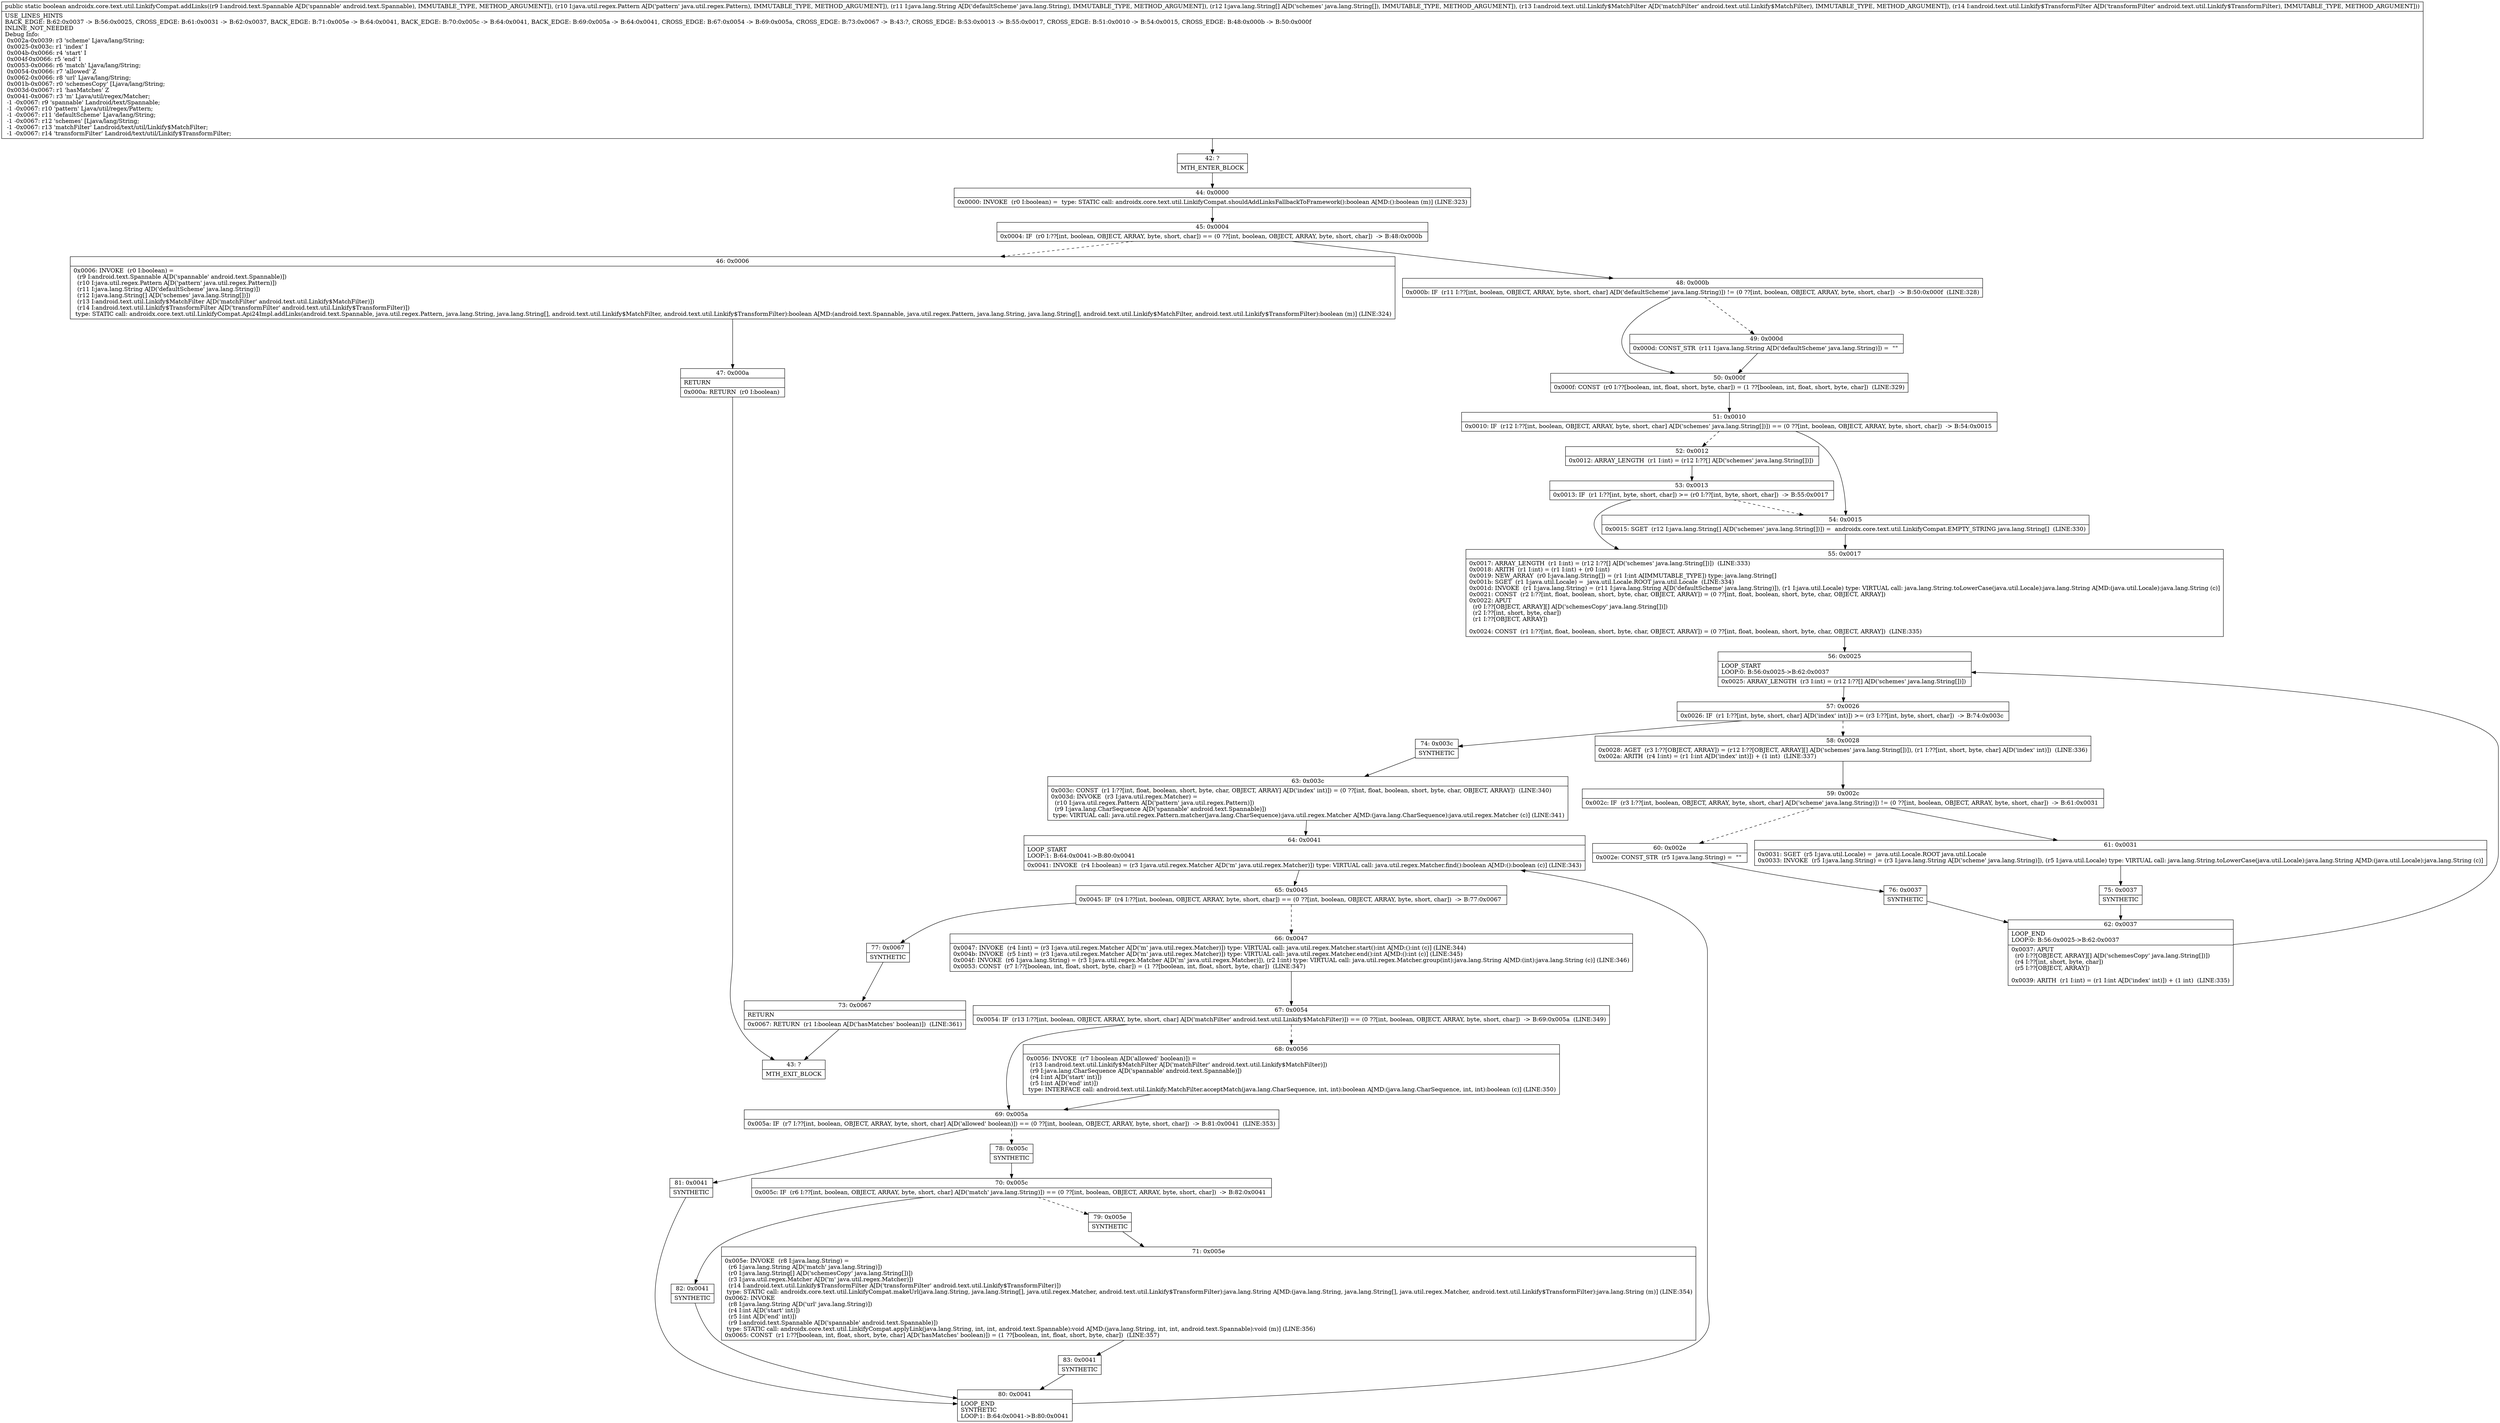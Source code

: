 digraph "CFG forandroidx.core.text.util.LinkifyCompat.addLinks(Landroid\/text\/Spannable;Ljava\/util\/regex\/Pattern;Ljava\/lang\/String;[Ljava\/lang\/String;Landroid\/text\/util\/Linkify$MatchFilter;Landroid\/text\/util\/Linkify$TransformFilter;)Z" {
Node_42 [shape=record,label="{42\:\ ?|MTH_ENTER_BLOCK\l}"];
Node_44 [shape=record,label="{44\:\ 0x0000|0x0000: INVOKE  (r0 I:boolean) =  type: STATIC call: androidx.core.text.util.LinkifyCompat.shouldAddLinksFallbackToFramework():boolean A[MD:():boolean (m)] (LINE:323)\l}"];
Node_45 [shape=record,label="{45\:\ 0x0004|0x0004: IF  (r0 I:??[int, boolean, OBJECT, ARRAY, byte, short, char]) == (0 ??[int, boolean, OBJECT, ARRAY, byte, short, char])  \-\> B:48:0x000b \l}"];
Node_46 [shape=record,label="{46\:\ 0x0006|0x0006: INVOKE  (r0 I:boolean) = \l  (r9 I:android.text.Spannable A[D('spannable' android.text.Spannable)])\l  (r10 I:java.util.regex.Pattern A[D('pattern' java.util.regex.Pattern)])\l  (r11 I:java.lang.String A[D('defaultScheme' java.lang.String)])\l  (r12 I:java.lang.String[] A[D('schemes' java.lang.String[])])\l  (r13 I:android.text.util.Linkify$MatchFilter A[D('matchFilter' android.text.util.Linkify$MatchFilter)])\l  (r14 I:android.text.util.Linkify$TransformFilter A[D('transformFilter' android.text.util.Linkify$TransformFilter)])\l type: STATIC call: androidx.core.text.util.LinkifyCompat.Api24Impl.addLinks(android.text.Spannable, java.util.regex.Pattern, java.lang.String, java.lang.String[], android.text.util.Linkify$MatchFilter, android.text.util.Linkify$TransformFilter):boolean A[MD:(android.text.Spannable, java.util.regex.Pattern, java.lang.String, java.lang.String[], android.text.util.Linkify$MatchFilter, android.text.util.Linkify$TransformFilter):boolean (m)] (LINE:324)\l}"];
Node_47 [shape=record,label="{47\:\ 0x000a|RETURN\l|0x000a: RETURN  (r0 I:boolean) \l}"];
Node_43 [shape=record,label="{43\:\ ?|MTH_EXIT_BLOCK\l}"];
Node_48 [shape=record,label="{48\:\ 0x000b|0x000b: IF  (r11 I:??[int, boolean, OBJECT, ARRAY, byte, short, char] A[D('defaultScheme' java.lang.String)]) != (0 ??[int, boolean, OBJECT, ARRAY, byte, short, char])  \-\> B:50:0x000f  (LINE:328)\l}"];
Node_49 [shape=record,label="{49\:\ 0x000d|0x000d: CONST_STR  (r11 I:java.lang.String A[D('defaultScheme' java.lang.String)]) =  \"\" \l}"];
Node_50 [shape=record,label="{50\:\ 0x000f|0x000f: CONST  (r0 I:??[boolean, int, float, short, byte, char]) = (1 ??[boolean, int, float, short, byte, char])  (LINE:329)\l}"];
Node_51 [shape=record,label="{51\:\ 0x0010|0x0010: IF  (r12 I:??[int, boolean, OBJECT, ARRAY, byte, short, char] A[D('schemes' java.lang.String[])]) == (0 ??[int, boolean, OBJECT, ARRAY, byte, short, char])  \-\> B:54:0x0015 \l}"];
Node_52 [shape=record,label="{52\:\ 0x0012|0x0012: ARRAY_LENGTH  (r1 I:int) = (r12 I:??[] A[D('schemes' java.lang.String[])]) \l}"];
Node_53 [shape=record,label="{53\:\ 0x0013|0x0013: IF  (r1 I:??[int, byte, short, char]) \>= (r0 I:??[int, byte, short, char])  \-\> B:55:0x0017 \l}"];
Node_55 [shape=record,label="{55\:\ 0x0017|0x0017: ARRAY_LENGTH  (r1 I:int) = (r12 I:??[] A[D('schemes' java.lang.String[])])  (LINE:333)\l0x0018: ARITH  (r1 I:int) = (r1 I:int) + (r0 I:int) \l0x0019: NEW_ARRAY  (r0 I:java.lang.String[]) = (r1 I:int A[IMMUTABLE_TYPE]) type: java.lang.String[] \l0x001b: SGET  (r1 I:java.util.Locale) =  java.util.Locale.ROOT java.util.Locale  (LINE:334)\l0x001d: INVOKE  (r1 I:java.lang.String) = (r11 I:java.lang.String A[D('defaultScheme' java.lang.String)]), (r1 I:java.util.Locale) type: VIRTUAL call: java.lang.String.toLowerCase(java.util.Locale):java.lang.String A[MD:(java.util.Locale):java.lang.String (c)]\l0x0021: CONST  (r2 I:??[int, float, boolean, short, byte, char, OBJECT, ARRAY]) = (0 ??[int, float, boolean, short, byte, char, OBJECT, ARRAY]) \l0x0022: APUT  \l  (r0 I:??[OBJECT, ARRAY][] A[D('schemesCopy' java.lang.String[])])\l  (r2 I:??[int, short, byte, char])\l  (r1 I:??[OBJECT, ARRAY])\l \l0x0024: CONST  (r1 I:??[int, float, boolean, short, byte, char, OBJECT, ARRAY]) = (0 ??[int, float, boolean, short, byte, char, OBJECT, ARRAY])  (LINE:335)\l}"];
Node_56 [shape=record,label="{56\:\ 0x0025|LOOP_START\lLOOP:0: B:56:0x0025\-\>B:62:0x0037\l|0x0025: ARRAY_LENGTH  (r3 I:int) = (r12 I:??[] A[D('schemes' java.lang.String[])]) \l}"];
Node_57 [shape=record,label="{57\:\ 0x0026|0x0026: IF  (r1 I:??[int, byte, short, char] A[D('index' int)]) \>= (r3 I:??[int, byte, short, char])  \-\> B:74:0x003c \l}"];
Node_58 [shape=record,label="{58\:\ 0x0028|0x0028: AGET  (r3 I:??[OBJECT, ARRAY]) = (r12 I:??[OBJECT, ARRAY][] A[D('schemes' java.lang.String[])]), (r1 I:??[int, short, byte, char] A[D('index' int)])  (LINE:336)\l0x002a: ARITH  (r4 I:int) = (r1 I:int A[D('index' int)]) + (1 int)  (LINE:337)\l}"];
Node_59 [shape=record,label="{59\:\ 0x002c|0x002c: IF  (r3 I:??[int, boolean, OBJECT, ARRAY, byte, short, char] A[D('scheme' java.lang.String)]) != (0 ??[int, boolean, OBJECT, ARRAY, byte, short, char])  \-\> B:61:0x0031 \l}"];
Node_60 [shape=record,label="{60\:\ 0x002e|0x002e: CONST_STR  (r5 I:java.lang.String) =  \"\" \l}"];
Node_76 [shape=record,label="{76\:\ 0x0037|SYNTHETIC\l}"];
Node_62 [shape=record,label="{62\:\ 0x0037|LOOP_END\lLOOP:0: B:56:0x0025\-\>B:62:0x0037\l|0x0037: APUT  \l  (r0 I:??[OBJECT, ARRAY][] A[D('schemesCopy' java.lang.String[])])\l  (r4 I:??[int, short, byte, char])\l  (r5 I:??[OBJECT, ARRAY])\l \l0x0039: ARITH  (r1 I:int) = (r1 I:int A[D('index' int)]) + (1 int)  (LINE:335)\l}"];
Node_61 [shape=record,label="{61\:\ 0x0031|0x0031: SGET  (r5 I:java.util.Locale) =  java.util.Locale.ROOT java.util.Locale \l0x0033: INVOKE  (r5 I:java.lang.String) = (r3 I:java.lang.String A[D('scheme' java.lang.String)]), (r5 I:java.util.Locale) type: VIRTUAL call: java.lang.String.toLowerCase(java.util.Locale):java.lang.String A[MD:(java.util.Locale):java.lang.String (c)]\l}"];
Node_75 [shape=record,label="{75\:\ 0x0037|SYNTHETIC\l}"];
Node_74 [shape=record,label="{74\:\ 0x003c|SYNTHETIC\l}"];
Node_63 [shape=record,label="{63\:\ 0x003c|0x003c: CONST  (r1 I:??[int, float, boolean, short, byte, char, OBJECT, ARRAY] A[D('index' int)]) = (0 ??[int, float, boolean, short, byte, char, OBJECT, ARRAY])  (LINE:340)\l0x003d: INVOKE  (r3 I:java.util.regex.Matcher) = \l  (r10 I:java.util.regex.Pattern A[D('pattern' java.util.regex.Pattern)])\l  (r9 I:java.lang.CharSequence A[D('spannable' android.text.Spannable)])\l type: VIRTUAL call: java.util.regex.Pattern.matcher(java.lang.CharSequence):java.util.regex.Matcher A[MD:(java.lang.CharSequence):java.util.regex.Matcher (c)] (LINE:341)\l}"];
Node_64 [shape=record,label="{64\:\ 0x0041|LOOP_START\lLOOP:1: B:64:0x0041\-\>B:80:0x0041\l|0x0041: INVOKE  (r4 I:boolean) = (r3 I:java.util.regex.Matcher A[D('m' java.util.regex.Matcher)]) type: VIRTUAL call: java.util.regex.Matcher.find():boolean A[MD:():boolean (c)] (LINE:343)\l}"];
Node_65 [shape=record,label="{65\:\ 0x0045|0x0045: IF  (r4 I:??[int, boolean, OBJECT, ARRAY, byte, short, char]) == (0 ??[int, boolean, OBJECT, ARRAY, byte, short, char])  \-\> B:77:0x0067 \l}"];
Node_66 [shape=record,label="{66\:\ 0x0047|0x0047: INVOKE  (r4 I:int) = (r3 I:java.util.regex.Matcher A[D('m' java.util.regex.Matcher)]) type: VIRTUAL call: java.util.regex.Matcher.start():int A[MD:():int (c)] (LINE:344)\l0x004b: INVOKE  (r5 I:int) = (r3 I:java.util.regex.Matcher A[D('m' java.util.regex.Matcher)]) type: VIRTUAL call: java.util.regex.Matcher.end():int A[MD:():int (c)] (LINE:345)\l0x004f: INVOKE  (r6 I:java.lang.String) = (r3 I:java.util.regex.Matcher A[D('m' java.util.regex.Matcher)]), (r2 I:int) type: VIRTUAL call: java.util.regex.Matcher.group(int):java.lang.String A[MD:(int):java.lang.String (c)] (LINE:346)\l0x0053: CONST  (r7 I:??[boolean, int, float, short, byte, char]) = (1 ??[boolean, int, float, short, byte, char])  (LINE:347)\l}"];
Node_67 [shape=record,label="{67\:\ 0x0054|0x0054: IF  (r13 I:??[int, boolean, OBJECT, ARRAY, byte, short, char] A[D('matchFilter' android.text.util.Linkify$MatchFilter)]) == (0 ??[int, boolean, OBJECT, ARRAY, byte, short, char])  \-\> B:69:0x005a  (LINE:349)\l}"];
Node_68 [shape=record,label="{68\:\ 0x0056|0x0056: INVOKE  (r7 I:boolean A[D('allowed' boolean)]) = \l  (r13 I:android.text.util.Linkify$MatchFilter A[D('matchFilter' android.text.util.Linkify$MatchFilter)])\l  (r9 I:java.lang.CharSequence A[D('spannable' android.text.Spannable)])\l  (r4 I:int A[D('start' int)])\l  (r5 I:int A[D('end' int)])\l type: INTERFACE call: android.text.util.Linkify.MatchFilter.acceptMatch(java.lang.CharSequence, int, int):boolean A[MD:(java.lang.CharSequence, int, int):boolean (c)] (LINE:350)\l}"];
Node_69 [shape=record,label="{69\:\ 0x005a|0x005a: IF  (r7 I:??[int, boolean, OBJECT, ARRAY, byte, short, char] A[D('allowed' boolean)]) == (0 ??[int, boolean, OBJECT, ARRAY, byte, short, char])  \-\> B:81:0x0041  (LINE:353)\l}"];
Node_78 [shape=record,label="{78\:\ 0x005c|SYNTHETIC\l}"];
Node_70 [shape=record,label="{70\:\ 0x005c|0x005c: IF  (r6 I:??[int, boolean, OBJECT, ARRAY, byte, short, char] A[D('match' java.lang.String)]) == (0 ??[int, boolean, OBJECT, ARRAY, byte, short, char])  \-\> B:82:0x0041 \l}"];
Node_79 [shape=record,label="{79\:\ 0x005e|SYNTHETIC\l}"];
Node_71 [shape=record,label="{71\:\ 0x005e|0x005e: INVOKE  (r8 I:java.lang.String) = \l  (r6 I:java.lang.String A[D('match' java.lang.String)])\l  (r0 I:java.lang.String[] A[D('schemesCopy' java.lang.String[])])\l  (r3 I:java.util.regex.Matcher A[D('m' java.util.regex.Matcher)])\l  (r14 I:android.text.util.Linkify$TransformFilter A[D('transformFilter' android.text.util.Linkify$TransformFilter)])\l type: STATIC call: androidx.core.text.util.LinkifyCompat.makeUrl(java.lang.String, java.lang.String[], java.util.regex.Matcher, android.text.util.Linkify$TransformFilter):java.lang.String A[MD:(java.lang.String, java.lang.String[], java.util.regex.Matcher, android.text.util.Linkify$TransformFilter):java.lang.String (m)] (LINE:354)\l0x0062: INVOKE  \l  (r8 I:java.lang.String A[D('url' java.lang.String)])\l  (r4 I:int A[D('start' int)])\l  (r5 I:int A[D('end' int)])\l  (r9 I:android.text.Spannable A[D('spannable' android.text.Spannable)])\l type: STATIC call: androidx.core.text.util.LinkifyCompat.applyLink(java.lang.String, int, int, android.text.Spannable):void A[MD:(java.lang.String, int, int, android.text.Spannable):void (m)] (LINE:356)\l0x0065: CONST  (r1 I:??[boolean, int, float, short, byte, char] A[D('hasMatches' boolean)]) = (1 ??[boolean, int, float, short, byte, char])  (LINE:357)\l}"];
Node_83 [shape=record,label="{83\:\ 0x0041|SYNTHETIC\l}"];
Node_80 [shape=record,label="{80\:\ 0x0041|LOOP_END\lSYNTHETIC\lLOOP:1: B:64:0x0041\-\>B:80:0x0041\l}"];
Node_82 [shape=record,label="{82\:\ 0x0041|SYNTHETIC\l}"];
Node_81 [shape=record,label="{81\:\ 0x0041|SYNTHETIC\l}"];
Node_77 [shape=record,label="{77\:\ 0x0067|SYNTHETIC\l}"];
Node_73 [shape=record,label="{73\:\ 0x0067|RETURN\l|0x0067: RETURN  (r1 I:boolean A[D('hasMatches' boolean)])  (LINE:361)\l}"];
Node_54 [shape=record,label="{54\:\ 0x0015|0x0015: SGET  (r12 I:java.lang.String[] A[D('schemes' java.lang.String[])]) =  androidx.core.text.util.LinkifyCompat.EMPTY_STRING java.lang.String[]  (LINE:330)\l}"];
MethodNode[shape=record,label="{public static boolean androidx.core.text.util.LinkifyCompat.addLinks((r9 I:android.text.Spannable A[D('spannable' android.text.Spannable), IMMUTABLE_TYPE, METHOD_ARGUMENT]), (r10 I:java.util.regex.Pattern A[D('pattern' java.util.regex.Pattern), IMMUTABLE_TYPE, METHOD_ARGUMENT]), (r11 I:java.lang.String A[D('defaultScheme' java.lang.String), IMMUTABLE_TYPE, METHOD_ARGUMENT]), (r12 I:java.lang.String[] A[D('schemes' java.lang.String[]), IMMUTABLE_TYPE, METHOD_ARGUMENT]), (r13 I:android.text.util.Linkify$MatchFilter A[D('matchFilter' android.text.util.Linkify$MatchFilter), IMMUTABLE_TYPE, METHOD_ARGUMENT]), (r14 I:android.text.util.Linkify$TransformFilter A[D('transformFilter' android.text.util.Linkify$TransformFilter), IMMUTABLE_TYPE, METHOD_ARGUMENT]))  | USE_LINES_HINTS\lBACK_EDGE: B:62:0x0037 \-\> B:56:0x0025, CROSS_EDGE: B:61:0x0031 \-\> B:62:0x0037, BACK_EDGE: B:71:0x005e \-\> B:64:0x0041, BACK_EDGE: B:70:0x005c \-\> B:64:0x0041, BACK_EDGE: B:69:0x005a \-\> B:64:0x0041, CROSS_EDGE: B:67:0x0054 \-\> B:69:0x005a, CROSS_EDGE: B:73:0x0067 \-\> B:43:?, CROSS_EDGE: B:53:0x0013 \-\> B:55:0x0017, CROSS_EDGE: B:51:0x0010 \-\> B:54:0x0015, CROSS_EDGE: B:48:0x000b \-\> B:50:0x000f\lINLINE_NOT_NEEDED\lDebug Info:\l  0x002a\-0x0039: r3 'scheme' Ljava\/lang\/String;\l  0x0025\-0x003c: r1 'index' I\l  0x004b\-0x0066: r4 'start' I\l  0x004f\-0x0066: r5 'end' I\l  0x0053\-0x0066: r6 'match' Ljava\/lang\/String;\l  0x0054\-0x0066: r7 'allowed' Z\l  0x0062\-0x0066: r8 'url' Ljava\/lang\/String;\l  0x001b\-0x0067: r0 'schemesCopy' [Ljava\/lang\/String;\l  0x003d\-0x0067: r1 'hasMatches' Z\l  0x0041\-0x0067: r3 'm' Ljava\/util\/regex\/Matcher;\l  \-1 \-0x0067: r9 'spannable' Landroid\/text\/Spannable;\l  \-1 \-0x0067: r10 'pattern' Ljava\/util\/regex\/Pattern;\l  \-1 \-0x0067: r11 'defaultScheme' Ljava\/lang\/String;\l  \-1 \-0x0067: r12 'schemes' [Ljava\/lang\/String;\l  \-1 \-0x0067: r13 'matchFilter' Landroid\/text\/util\/Linkify$MatchFilter;\l  \-1 \-0x0067: r14 'transformFilter' Landroid\/text\/util\/Linkify$TransformFilter;\l}"];
MethodNode -> Node_42;Node_42 -> Node_44;
Node_44 -> Node_45;
Node_45 -> Node_46[style=dashed];
Node_45 -> Node_48;
Node_46 -> Node_47;
Node_47 -> Node_43;
Node_48 -> Node_49[style=dashed];
Node_48 -> Node_50;
Node_49 -> Node_50;
Node_50 -> Node_51;
Node_51 -> Node_52[style=dashed];
Node_51 -> Node_54;
Node_52 -> Node_53;
Node_53 -> Node_54[style=dashed];
Node_53 -> Node_55;
Node_55 -> Node_56;
Node_56 -> Node_57;
Node_57 -> Node_58[style=dashed];
Node_57 -> Node_74;
Node_58 -> Node_59;
Node_59 -> Node_60[style=dashed];
Node_59 -> Node_61;
Node_60 -> Node_76;
Node_76 -> Node_62;
Node_62 -> Node_56;
Node_61 -> Node_75;
Node_75 -> Node_62;
Node_74 -> Node_63;
Node_63 -> Node_64;
Node_64 -> Node_65;
Node_65 -> Node_66[style=dashed];
Node_65 -> Node_77;
Node_66 -> Node_67;
Node_67 -> Node_68[style=dashed];
Node_67 -> Node_69;
Node_68 -> Node_69;
Node_69 -> Node_78[style=dashed];
Node_69 -> Node_81;
Node_78 -> Node_70;
Node_70 -> Node_79[style=dashed];
Node_70 -> Node_82;
Node_79 -> Node_71;
Node_71 -> Node_83;
Node_83 -> Node_80;
Node_80 -> Node_64;
Node_82 -> Node_80;
Node_81 -> Node_80;
Node_77 -> Node_73;
Node_73 -> Node_43;
Node_54 -> Node_55;
}

